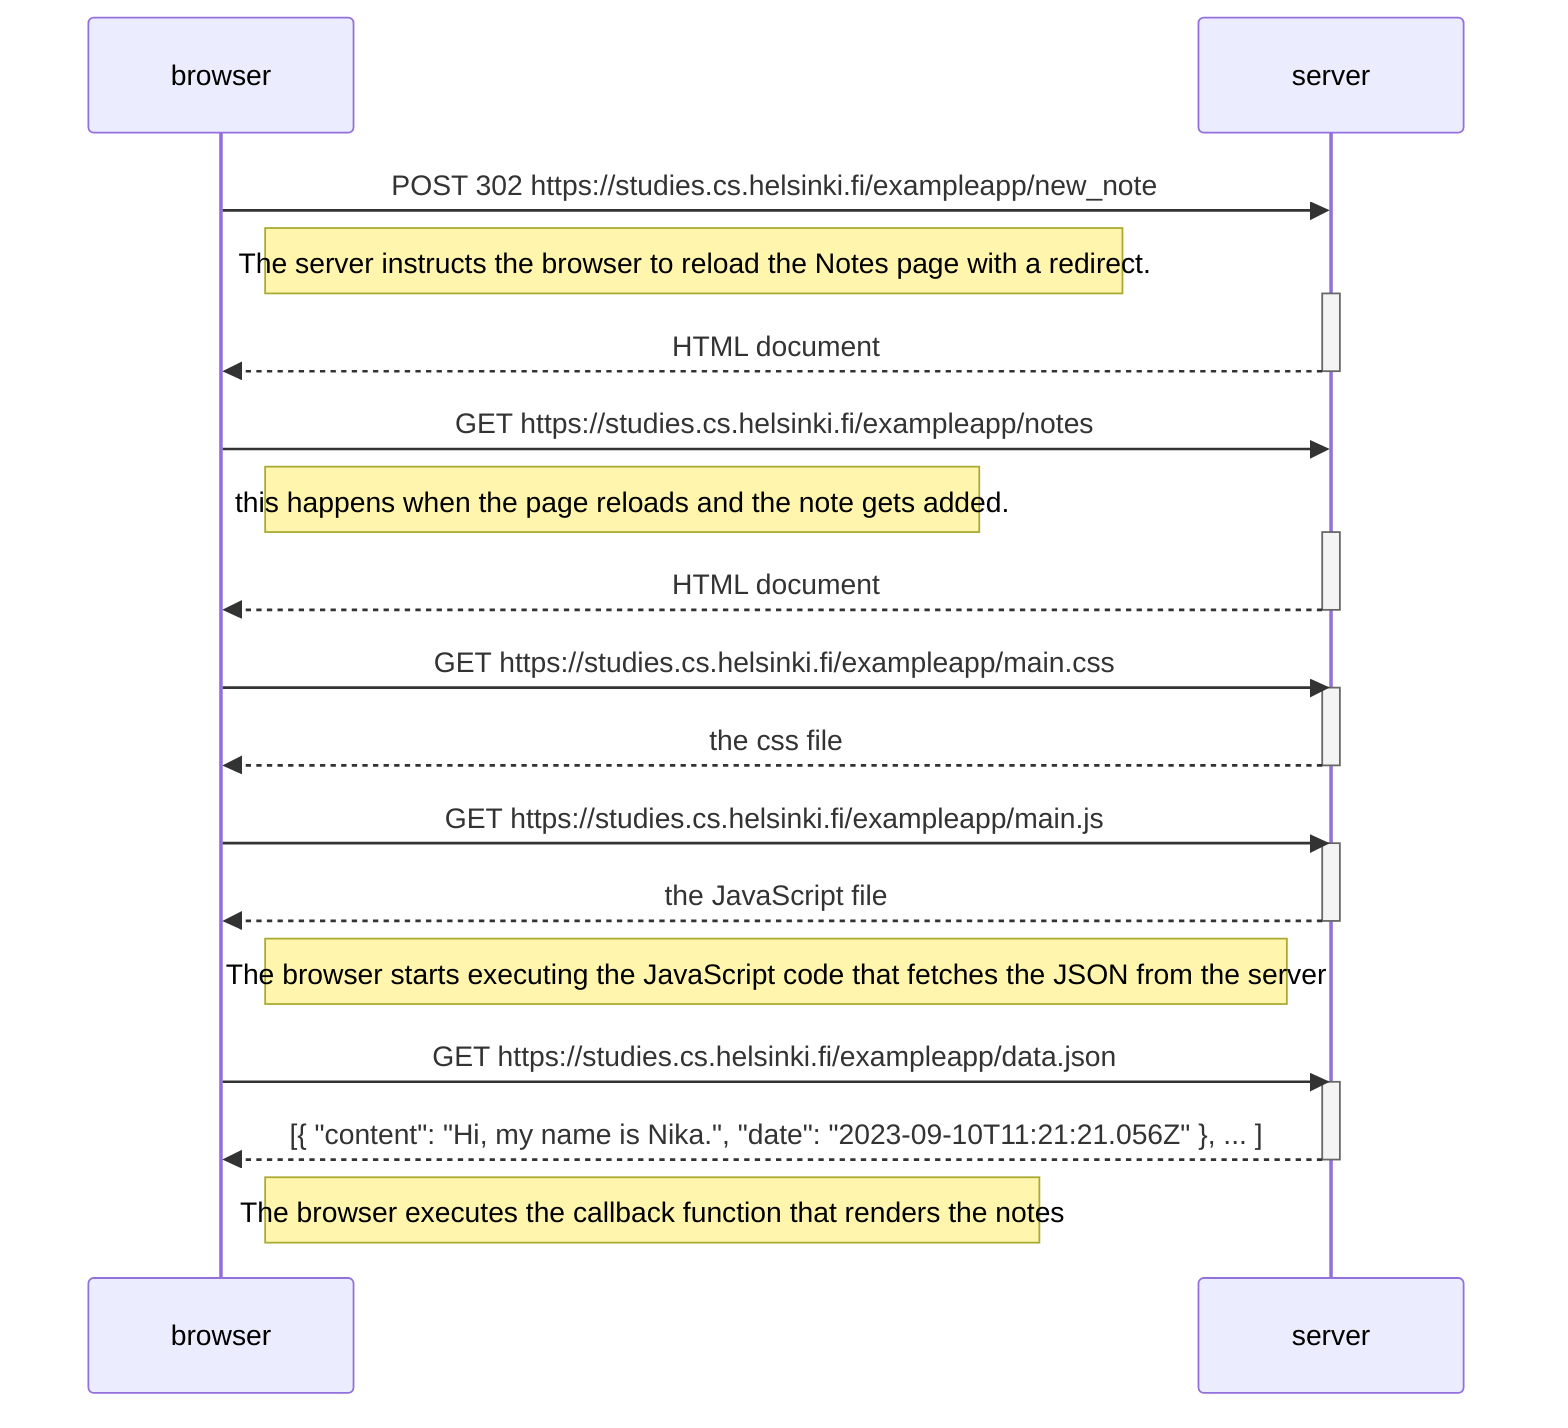 sequenceDiagram
    participant browser
    participant server

    browser->>server: POST 302 https://studies.cs.helsinki.fi/exampleapp/new_note 
               Note right of browser:  The server instructs the browser to reload the Notes page with a redirect.
    activate server
    server-->>browser: HTML document
    deactivate server

    browser->>server: GET https://studies.cs.helsinki.fi/exampleapp/notes
                 Note right of browser: this happens when the page reloads and the note gets added.
    activate server
    server-->>browser: HTML document
    deactivate server


    browser->>server: GET https://studies.cs.helsinki.fi/exampleapp/main.css
    activate server
    server-->>browser: the css file
    deactivate server

    browser->>server: GET https://studies.cs.helsinki.fi/exampleapp/main.js
    activate server
    server-->>browser: the JavaScript file
    deactivate server

    Note right of browser: The browser starts executing the JavaScript code that fetches the JSON from the server

    browser->>server: GET https://studies.cs.helsinki.fi/exampleapp/data.json
    activate server
    server-->>browser: [{ "content": "Hi, my name is Nika.", "date": "2023-09-10T11:21:21.056Z" }, ... ]
    deactivate server

    Note right of browser: The browser executes the callback function that renders the notes